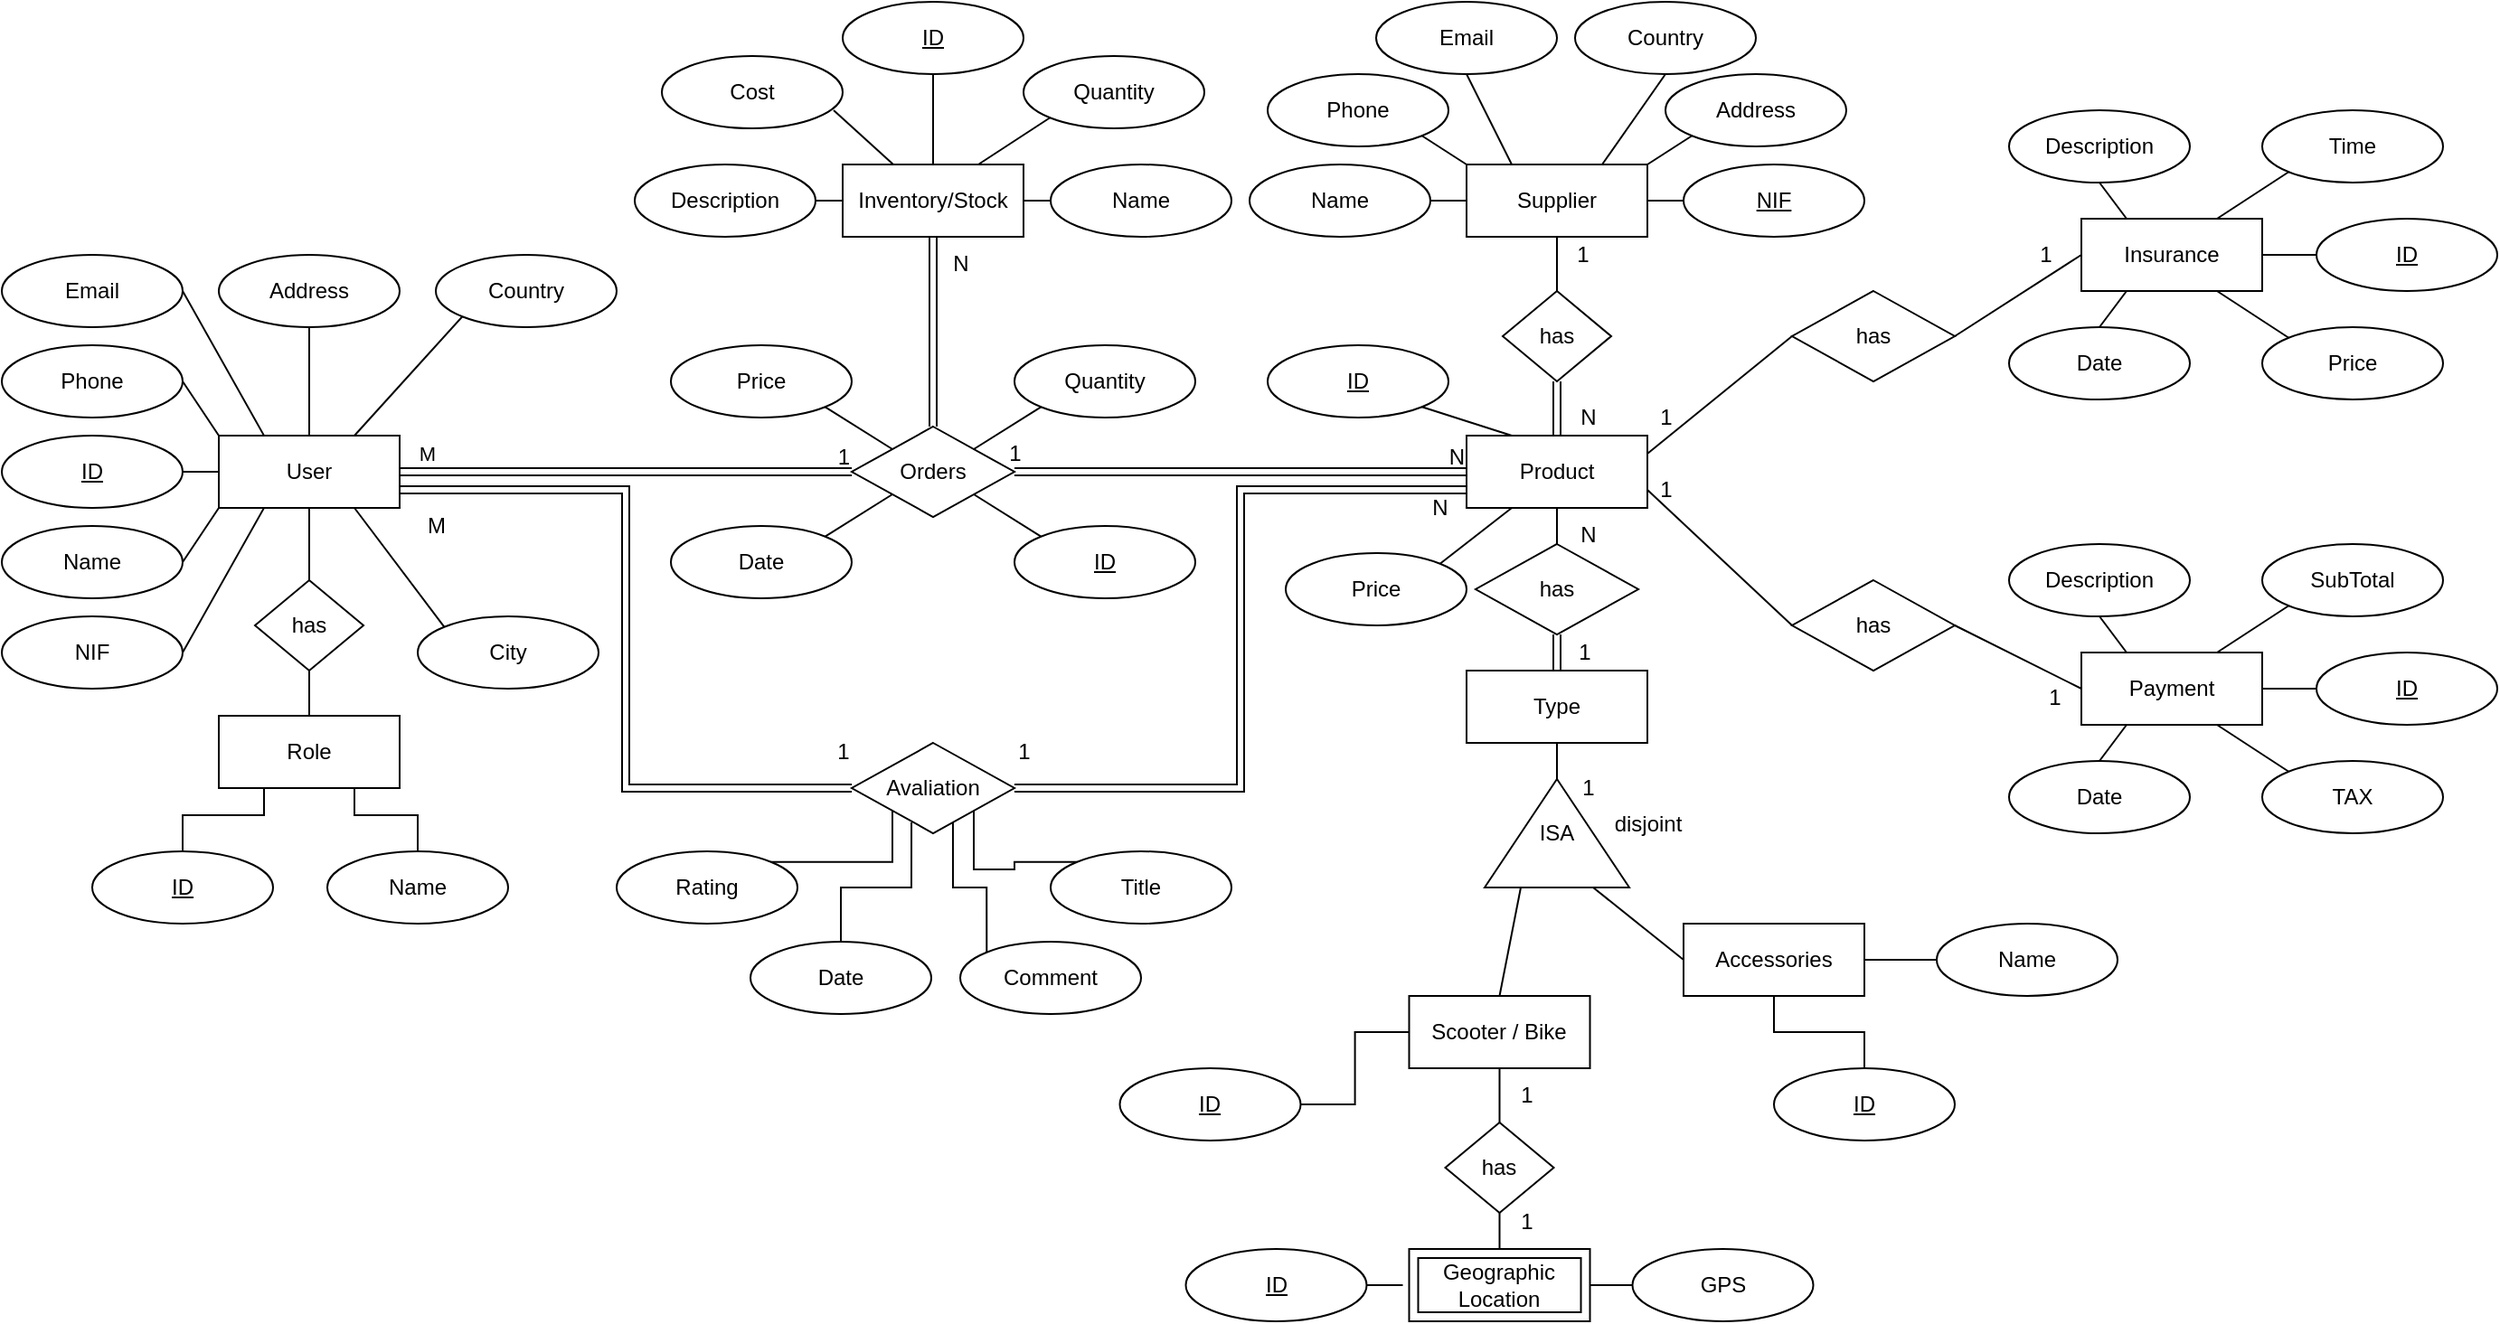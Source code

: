 <mxfile version="21.1.5" type="github">
  <diagram name="Page-1" id="WYTNOoOYvNMYCakxZosF">
    <mxGraphModel dx="1658" dy="2078" grid="1" gridSize="10" guides="1" tooltips="1" connect="1" arrows="1" fold="1" page="1" pageScale="1" pageWidth="827" pageHeight="1169" math="0" shadow="0">
      <root>
        <mxCell id="0" />
        <mxCell id="1" parent="0" />
        <mxCell id="CP0y0dlOUkFMPLZaLSoO-42" style="edgeStyle=orthogonalEdgeStyle;rounded=0;orthogonalLoop=1;jettySize=auto;html=1;exitX=0.5;exitY=1;exitDx=0;exitDy=0;entryX=0.5;entryY=0;entryDx=0;entryDy=0;endArrow=none;endFill=0;" parent="1" source="9jfMbnJ6UVAm21j0P12a-1" target="CP0y0dlOUkFMPLZaLSoO-40" edge="1">
          <mxGeometry relative="1" as="geometry" />
        </mxCell>
        <mxCell id="9jfMbnJ6UVAm21j0P12a-1" value="User" style="whiteSpace=wrap;html=1;align=center;" parent="1" vertex="1">
          <mxGeometry x="120" y="120" width="100" height="40" as="geometry" />
        </mxCell>
        <mxCell id="9jfMbnJ6UVAm21j0P12a-5" value="ID" style="ellipse;whiteSpace=wrap;html=1;align=center;fontStyle=4;" parent="1" vertex="1">
          <mxGeometry y="120" width="100" height="40" as="geometry" />
        </mxCell>
        <mxCell id="9jfMbnJ6UVAm21j0P12a-6" value="Name" style="ellipse;whiteSpace=wrap;html=1;align=center;" parent="1" vertex="1">
          <mxGeometry y="170" width="100" height="40" as="geometry" />
        </mxCell>
        <mxCell id="9jfMbnJ6UVAm21j0P12a-7" value="City" style="ellipse;whiteSpace=wrap;html=1;align=center;" parent="1" vertex="1">
          <mxGeometry x="230" y="220" width="100" height="40" as="geometry" />
        </mxCell>
        <mxCell id="9jfMbnJ6UVAm21j0P12a-8" value="Phone" style="ellipse;whiteSpace=wrap;html=1;align=center;" parent="1" vertex="1">
          <mxGeometry y="70" width="100" height="40" as="geometry" />
        </mxCell>
        <mxCell id="9jfMbnJ6UVAm21j0P12a-9" value="Email" style="ellipse;whiteSpace=wrap;html=1;align=center;" parent="1" vertex="1">
          <mxGeometry y="20" width="100" height="40" as="geometry" />
        </mxCell>
        <mxCell id="9jfMbnJ6UVAm21j0P12a-10" value="Address" style="ellipse;whiteSpace=wrap;html=1;align=center;" parent="1" vertex="1">
          <mxGeometry x="120" y="20" width="100" height="40" as="geometry" />
        </mxCell>
        <mxCell id="9jfMbnJ6UVAm21j0P12a-11" value="Country" style="ellipse;whiteSpace=wrap;html=1;align=center;" parent="1" vertex="1">
          <mxGeometry x="240" y="20" width="100" height="40" as="geometry" />
        </mxCell>
        <mxCell id="9jfMbnJ6UVAm21j0P12a-12" value="NIF" style="ellipse;whiteSpace=wrap;html=1;align=center;" parent="1" vertex="1">
          <mxGeometry y="220" width="100" height="40" as="geometry" />
        </mxCell>
        <mxCell id="9jfMbnJ6UVAm21j0P12a-15" value="" style="endArrow=none;html=1;rounded=0;exitX=0.25;exitY=1;exitDx=0;exitDy=0;entryX=1;entryY=0.5;entryDx=0;entryDy=0;" parent="1" source="9jfMbnJ6UVAm21j0P12a-1" target="9jfMbnJ6UVAm21j0P12a-12" edge="1">
          <mxGeometry relative="1" as="geometry">
            <mxPoint x="260" y="350" as="sourcePoint" />
            <mxPoint x="420" y="350" as="targetPoint" />
          </mxGeometry>
        </mxCell>
        <mxCell id="9jfMbnJ6UVAm21j0P12a-16" value="" style="endArrow=none;html=1;rounded=0;exitX=0.75;exitY=1;exitDx=0;exitDy=0;entryX=0;entryY=0;entryDx=0;entryDy=0;" parent="1" source="9jfMbnJ6UVAm21j0P12a-1" target="9jfMbnJ6UVAm21j0P12a-7" edge="1">
          <mxGeometry relative="1" as="geometry">
            <mxPoint x="155" y="170" as="sourcePoint" />
            <mxPoint x="110" y="260" as="targetPoint" />
          </mxGeometry>
        </mxCell>
        <mxCell id="9jfMbnJ6UVAm21j0P12a-17" value="" style="endArrow=none;html=1;rounded=0;exitX=0;exitY=1;exitDx=0;exitDy=0;entryX=1;entryY=0.5;entryDx=0;entryDy=0;" parent="1" source="9jfMbnJ6UVAm21j0P12a-1" target="9jfMbnJ6UVAm21j0P12a-6" edge="1">
          <mxGeometry relative="1" as="geometry">
            <mxPoint x="165" y="180" as="sourcePoint" />
            <mxPoint x="120" y="270" as="targetPoint" />
          </mxGeometry>
        </mxCell>
        <mxCell id="9jfMbnJ6UVAm21j0P12a-18" value="" style="endArrow=none;html=1;rounded=0;entryX=1;entryY=0.5;entryDx=0;entryDy=0;" parent="1" target="9jfMbnJ6UVAm21j0P12a-8" edge="1">
          <mxGeometry relative="1" as="geometry">
            <mxPoint x="120" y="120" as="sourcePoint" />
            <mxPoint x="130" y="280" as="targetPoint" />
          </mxGeometry>
        </mxCell>
        <mxCell id="9jfMbnJ6UVAm21j0P12a-19" value="" style="endArrow=none;html=1;rounded=0;exitX=0;exitY=0.5;exitDx=0;exitDy=0;entryX=1;entryY=0.5;entryDx=0;entryDy=0;" parent="1" source="9jfMbnJ6UVAm21j0P12a-1" target="9jfMbnJ6UVAm21j0P12a-5" edge="1">
          <mxGeometry relative="1" as="geometry">
            <mxPoint x="185" y="200" as="sourcePoint" />
            <mxPoint x="140" y="290" as="targetPoint" />
          </mxGeometry>
        </mxCell>
        <mxCell id="9jfMbnJ6UVAm21j0P12a-20" value="" style="endArrow=none;html=1;rounded=0;exitX=1;exitY=0.5;exitDx=0;exitDy=0;entryX=0.25;entryY=0;entryDx=0;entryDy=0;" parent="1" source="9jfMbnJ6UVAm21j0P12a-9" target="9jfMbnJ6UVAm21j0P12a-1" edge="1">
          <mxGeometry relative="1" as="geometry">
            <mxPoint x="195" y="210" as="sourcePoint" />
            <mxPoint x="150" y="300" as="targetPoint" />
          </mxGeometry>
        </mxCell>
        <mxCell id="9jfMbnJ6UVAm21j0P12a-21" value="" style="endArrow=none;html=1;rounded=0;exitX=0.5;exitY=1;exitDx=0;exitDy=0;" parent="1" source="9jfMbnJ6UVAm21j0P12a-10" edge="1">
          <mxGeometry relative="1" as="geometry">
            <mxPoint x="205" y="220" as="sourcePoint" />
            <mxPoint x="170" y="120" as="targetPoint" />
          </mxGeometry>
        </mxCell>
        <mxCell id="9jfMbnJ6UVAm21j0P12a-22" value="" style="endArrow=none;html=1;rounded=0;exitX=0;exitY=1;exitDx=0;exitDy=0;entryX=0.75;entryY=0;entryDx=0;entryDy=0;" parent="1" source="9jfMbnJ6UVAm21j0P12a-11" target="9jfMbnJ6UVAm21j0P12a-1" edge="1">
          <mxGeometry relative="1" as="geometry">
            <mxPoint x="215" y="230" as="sourcePoint" />
            <mxPoint x="170" y="320" as="targetPoint" />
          </mxGeometry>
        </mxCell>
        <mxCell id="9jfMbnJ6UVAm21j0P12a-35" value="" style="shape=link;html=1;rounded=0;entryX=0;entryY=0.5;entryDx=0;entryDy=0;" parent="1" target="9jfMbnJ6UVAm21j0P12a-38" edge="1">
          <mxGeometry relative="1" as="geometry">
            <mxPoint x="220" y="140" as="sourcePoint" />
            <mxPoint x="370" y="140" as="targetPoint" />
          </mxGeometry>
        </mxCell>
        <mxCell id="9jfMbnJ6UVAm21j0P12a-36" value="1" style="resizable=0;html=1;whiteSpace=wrap;align=right;verticalAlign=bottom;" parent="9jfMbnJ6UVAm21j0P12a-35" connectable="0" vertex="1">
          <mxGeometry x="1" relative="1" as="geometry" />
        </mxCell>
        <mxCell id="9jfMbnJ6UVAm21j0P12a-37" value="M" style="edgeLabel;html=1;align=center;verticalAlign=middle;resizable=0;points=[];" parent="9jfMbnJ6UVAm21j0P12a-35" vertex="1" connectable="0">
          <mxGeometry x="-0.884" y="6" relative="1" as="geometry">
            <mxPoint y="-4" as="offset" />
          </mxGeometry>
        </mxCell>
        <mxCell id="CP0y0dlOUkFMPLZaLSoO-14" style="edgeStyle=orthogonalEdgeStyle;rounded=0;orthogonalLoop=1;jettySize=auto;html=1;exitX=0.5;exitY=0;exitDx=0;exitDy=0;entryX=0.5;entryY=1;entryDx=0;entryDy=0;endArrow=none;endFill=0;shape=link;" parent="1" source="9jfMbnJ6UVAm21j0P12a-38" target="9jfMbnJ6UVAm21j0P12a-53" edge="1">
          <mxGeometry relative="1" as="geometry" />
        </mxCell>
        <mxCell id="9jfMbnJ6UVAm21j0P12a-38" value="Orders" style="shape=rhombus;perimeter=rhombusPerimeter;whiteSpace=wrap;html=1;align=center;" parent="1" vertex="1">
          <mxGeometry x="470" y="115" width="90" height="50" as="geometry" />
        </mxCell>
        <mxCell id="9jfMbnJ6UVAm21j0P12a-39" value="Price" style="ellipse;whiteSpace=wrap;html=1;align=center;" parent="1" vertex="1">
          <mxGeometry x="370" y="70" width="100" height="40" as="geometry" />
        </mxCell>
        <mxCell id="9jfMbnJ6UVAm21j0P12a-40" value="Quantity" style="ellipse;whiteSpace=wrap;html=1;align=center;" parent="1" vertex="1">
          <mxGeometry x="560" y="70" width="100" height="40" as="geometry" />
        </mxCell>
        <mxCell id="9jfMbnJ6UVAm21j0P12a-42" value="&lt;u&gt;ID&lt;/u&gt;" style="ellipse;whiteSpace=wrap;html=1;align=center;" parent="1" vertex="1">
          <mxGeometry x="560" y="170" width="100" height="40" as="geometry" />
        </mxCell>
        <mxCell id="9jfMbnJ6UVAm21j0P12a-43" value="Date" style="ellipse;whiteSpace=wrap;html=1;align=center;" parent="1" vertex="1">
          <mxGeometry x="370" y="170" width="100" height="40" as="geometry" />
        </mxCell>
        <mxCell id="9jfMbnJ6UVAm21j0P12a-44" value="" style="html=1;rounded=0;exitX=1;exitY=0.5;exitDx=0;exitDy=0;endArrow=none;endFill=0;entryX=0;entryY=0.5;entryDx=0;entryDy=0;shape=link;" parent="1" source="9jfMbnJ6UVAm21j0P12a-38" target="9jfMbnJ6UVAm21j0P12a-65" edge="1">
          <mxGeometry relative="1" as="geometry">
            <mxPoint x="610" y="140" as="sourcePoint" />
            <mxPoint x="780" y="140" as="targetPoint" />
          </mxGeometry>
        </mxCell>
        <mxCell id="9jfMbnJ6UVAm21j0P12a-45" value="N" style="resizable=0;html=1;whiteSpace=wrap;align=right;verticalAlign=bottom;" parent="9jfMbnJ6UVAm21j0P12a-44" connectable="0" vertex="1">
          <mxGeometry x="1" relative="1" as="geometry" />
        </mxCell>
        <mxCell id="9jfMbnJ6UVAm21j0P12a-47" value="" style="endArrow=none;html=1;rounded=0;exitX=1;exitY=1;exitDx=0;exitDy=0;entryX=0;entryY=0;entryDx=0;entryDy=0;" parent="1" source="9jfMbnJ6UVAm21j0P12a-38" target="9jfMbnJ6UVAm21j0P12a-42" edge="1">
          <mxGeometry relative="1" as="geometry">
            <mxPoint x="500" y="250" as="sourcePoint" />
            <mxPoint x="660" y="250" as="targetPoint" />
          </mxGeometry>
        </mxCell>
        <mxCell id="9jfMbnJ6UVAm21j0P12a-49" value="" style="endArrow=none;html=1;rounded=0;exitX=0;exitY=1;exitDx=0;exitDy=0;entryX=1;entryY=0;entryDx=0;entryDy=0;" parent="1" source="9jfMbnJ6UVAm21j0P12a-38" target="9jfMbnJ6UVAm21j0P12a-43" edge="1">
          <mxGeometry relative="1" as="geometry">
            <mxPoint x="535" y="185" as="sourcePoint" />
            <mxPoint x="535" y="260" as="targetPoint" />
          </mxGeometry>
        </mxCell>
        <mxCell id="9jfMbnJ6UVAm21j0P12a-50" value="" style="endArrow=none;html=1;rounded=0;exitX=0;exitY=0;exitDx=0;exitDy=0;entryX=1;entryY=1;entryDx=0;entryDy=0;" parent="1" source="9jfMbnJ6UVAm21j0P12a-38" target="9jfMbnJ6UVAm21j0P12a-39" edge="1">
          <mxGeometry relative="1" as="geometry">
            <mxPoint x="545" y="195" as="sourcePoint" />
            <mxPoint x="545" y="270" as="targetPoint" />
          </mxGeometry>
        </mxCell>
        <mxCell id="9jfMbnJ6UVAm21j0P12a-51" value="" style="endArrow=none;html=1;rounded=0;exitX=1;exitY=0;exitDx=0;exitDy=0;entryX=0;entryY=1;entryDx=0;entryDy=0;" parent="1" source="9jfMbnJ6UVAm21j0P12a-38" target="9jfMbnJ6UVAm21j0P12a-40" edge="1">
          <mxGeometry relative="1" as="geometry">
            <mxPoint x="555" y="205" as="sourcePoint" />
            <mxPoint x="555" y="280" as="targetPoint" />
          </mxGeometry>
        </mxCell>
        <mxCell id="9jfMbnJ6UVAm21j0P12a-53" value="Inventory/Stock" style="whiteSpace=wrap;html=1;align=center;" parent="1" vertex="1">
          <mxGeometry x="465" y="-30" width="100" height="40" as="geometry" />
        </mxCell>
        <mxCell id="9jfMbnJ6UVAm21j0P12a-55" value="Description" style="ellipse;whiteSpace=wrap;html=1;align=center;" parent="1" vertex="1">
          <mxGeometry x="350" y="-30" width="100" height="40" as="geometry" />
        </mxCell>
        <mxCell id="9jfMbnJ6UVAm21j0P12a-56" value="Cost" style="ellipse;whiteSpace=wrap;html=1;align=center;" parent="1" vertex="1">
          <mxGeometry x="365" y="-90" width="100" height="40" as="geometry" />
        </mxCell>
        <mxCell id="9jfMbnJ6UVAm21j0P12a-57" value="&lt;u&gt;ID&lt;/u&gt;" style="ellipse;whiteSpace=wrap;html=1;align=center;" parent="1" vertex="1">
          <mxGeometry x="465" y="-120" width="100" height="40" as="geometry" />
        </mxCell>
        <mxCell id="9jfMbnJ6UVAm21j0P12a-58" value="Quantity" style="ellipse;whiteSpace=wrap;html=1;align=center;" parent="1" vertex="1">
          <mxGeometry x="565" y="-90" width="100" height="40" as="geometry" />
        </mxCell>
        <mxCell id="9jfMbnJ6UVAm21j0P12a-59" value="Name" style="ellipse;whiteSpace=wrap;html=1;align=center;" parent="1" vertex="1">
          <mxGeometry x="580" y="-30" width="100" height="40" as="geometry" />
        </mxCell>
        <mxCell id="9jfMbnJ6UVAm21j0P12a-60" value="" style="endArrow=none;html=1;rounded=0;exitX=1;exitY=0.5;exitDx=0;exitDy=0;entryX=0;entryY=0.5;entryDx=0;entryDy=0;" parent="1" source="9jfMbnJ6UVAm21j0P12a-55" target="9jfMbnJ6UVAm21j0P12a-53" edge="1">
          <mxGeometry relative="1" as="geometry">
            <mxPoint x="480" y="-50" as="sourcePoint" />
            <mxPoint x="640" y="-50" as="targetPoint" />
          </mxGeometry>
        </mxCell>
        <mxCell id="9jfMbnJ6UVAm21j0P12a-61" value="" style="endArrow=none;html=1;rounded=0;exitX=0;exitY=0.5;exitDx=0;exitDy=0;entryX=1;entryY=0.5;entryDx=0;entryDy=0;" parent="1" source="9jfMbnJ6UVAm21j0P12a-59" target="9jfMbnJ6UVAm21j0P12a-53" edge="1">
          <mxGeometry relative="1" as="geometry">
            <mxPoint x="460" as="sourcePoint" />
            <mxPoint x="475" as="targetPoint" />
          </mxGeometry>
        </mxCell>
        <mxCell id="9jfMbnJ6UVAm21j0P12a-62" value="" style="endArrow=none;html=1;rounded=0;" parent="1" target="9jfMbnJ6UVAm21j0P12a-53" edge="1">
          <mxGeometry relative="1" as="geometry">
            <mxPoint x="460" y="-60" as="sourcePoint" />
            <mxPoint x="485" y="10" as="targetPoint" />
          </mxGeometry>
        </mxCell>
        <mxCell id="9jfMbnJ6UVAm21j0P12a-63" value="" style="endArrow=none;html=1;rounded=0;exitX=0;exitY=1;exitDx=0;exitDy=0;entryX=0.75;entryY=0;entryDx=0;entryDy=0;" parent="1" source="9jfMbnJ6UVAm21j0P12a-58" target="9jfMbnJ6UVAm21j0P12a-53" edge="1">
          <mxGeometry relative="1" as="geometry">
            <mxPoint x="471" y="-48" as="sourcePoint" />
            <mxPoint x="503" y="-20" as="targetPoint" />
          </mxGeometry>
        </mxCell>
        <mxCell id="9jfMbnJ6UVAm21j0P12a-64" value="" style="endArrow=none;html=1;rounded=0;exitX=0.5;exitY=1;exitDx=0;exitDy=0;entryX=0.5;entryY=0;entryDx=0;entryDy=0;" parent="1" source="9jfMbnJ6UVAm21j0P12a-57" target="9jfMbnJ6UVAm21j0P12a-53" edge="1">
          <mxGeometry relative="1" as="geometry">
            <mxPoint x="481" y="-38" as="sourcePoint" />
            <mxPoint x="520" y="-50" as="targetPoint" />
          </mxGeometry>
        </mxCell>
        <mxCell id="9jfMbnJ6UVAm21j0P12a-65" value="Product" style="whiteSpace=wrap;html=1;align=center;" parent="1" vertex="1">
          <mxGeometry x="810" y="120" width="100" height="40" as="geometry" />
        </mxCell>
        <mxCell id="9jfMbnJ6UVAm21j0P12a-66" value="Supplier" style="whiteSpace=wrap;html=1;align=center;" parent="1" vertex="1">
          <mxGeometry x="810" y="-30" width="100" height="40" as="geometry" />
        </mxCell>
        <mxCell id="9jfMbnJ6UVAm21j0P12a-70" value="&lt;u&gt;ID&lt;/u&gt;" style="ellipse;whiteSpace=wrap;html=1;align=center;" parent="1" vertex="1">
          <mxGeometry x="700" y="70" width="100" height="40" as="geometry" />
        </mxCell>
        <mxCell id="9jfMbnJ6UVAm21j0P12a-71" value="Price" style="ellipse;whiteSpace=wrap;html=1;align=center;" parent="1" vertex="1">
          <mxGeometry x="710" y="185" width="100" height="40" as="geometry" />
        </mxCell>
        <mxCell id="9jfMbnJ6UVAm21j0P12a-72" value="" style="endArrow=none;html=1;rounded=0;exitX=0.25;exitY=0;exitDx=0;exitDy=0;entryX=1;entryY=1;entryDx=0;entryDy=0;" parent="1" source="9jfMbnJ6UVAm21j0P12a-65" target="9jfMbnJ6UVAm21j0P12a-70" edge="1">
          <mxGeometry relative="1" as="geometry">
            <mxPoint x="750" y="110" as="sourcePoint" />
            <mxPoint x="950" y="100" as="targetPoint" />
          </mxGeometry>
        </mxCell>
        <mxCell id="9jfMbnJ6UVAm21j0P12a-73" value="" style="endArrow=none;html=1;rounded=0;exitX=0.25;exitY=1;exitDx=0;exitDy=0;entryX=1;entryY=0;entryDx=0;entryDy=0;" parent="1" source="9jfMbnJ6UVAm21j0P12a-65" target="9jfMbnJ6UVAm21j0P12a-71" edge="1">
          <mxGeometry relative="1" as="geometry">
            <mxPoint x="920" y="130" as="sourcePoint" />
            <mxPoint x="955" y="114" as="targetPoint" />
          </mxGeometry>
        </mxCell>
        <mxCell id="9jfMbnJ6UVAm21j0P12a-74" value="ISA" style="triangle;whiteSpace=wrap;html=1;direction=north;" parent="1" vertex="1">
          <mxGeometry x="820" y="310" width="80" height="60" as="geometry" />
        </mxCell>
        <mxCell id="9jfMbnJ6UVAm21j0P12a-75" value="Scooter / Bike" style="whiteSpace=wrap;html=1;align=center;" parent="1" vertex="1">
          <mxGeometry x="778.25" y="430" width="100" height="40" as="geometry" />
        </mxCell>
        <mxCell id="CP0y0dlOUkFMPLZaLSoO-31" style="edgeStyle=orthogonalEdgeStyle;rounded=0;orthogonalLoop=1;jettySize=auto;html=1;exitX=0.5;exitY=1;exitDx=0;exitDy=0;entryX=0.5;entryY=0;entryDx=0;entryDy=0;endArrow=none;endFill=0;" parent="1" source="9jfMbnJ6UVAm21j0P12a-76" target="CP0y0dlOUkFMPLZaLSoO-30" edge="1">
          <mxGeometry relative="1" as="geometry" />
        </mxCell>
        <mxCell id="CP0y0dlOUkFMPLZaLSoO-34" style="edgeStyle=orthogonalEdgeStyle;rounded=0;orthogonalLoop=1;jettySize=auto;html=1;exitX=1;exitY=0.5;exitDx=0;exitDy=0;entryX=0;entryY=0.5;entryDx=0;entryDy=0;endArrow=none;endFill=0;" parent="1" source="9jfMbnJ6UVAm21j0P12a-76" target="CP0y0dlOUkFMPLZaLSoO-33" edge="1">
          <mxGeometry relative="1" as="geometry" />
        </mxCell>
        <mxCell id="9jfMbnJ6UVAm21j0P12a-76" value="Accessories" style="whiteSpace=wrap;html=1;align=center;" parent="1" vertex="1">
          <mxGeometry x="930" y="390" width="100" height="40" as="geometry" />
        </mxCell>
        <mxCell id="9jfMbnJ6UVAm21j0P12a-77" value="" style="endArrow=none;html=1;rounded=0;entryX=0;entryY=0.25;entryDx=0;entryDy=0;exitX=0.5;exitY=0;exitDx=0;exitDy=0;" parent="1" source="9jfMbnJ6UVAm21j0P12a-75" target="9jfMbnJ6UVAm21j0P12a-74" edge="1">
          <mxGeometry width="50" height="50" relative="1" as="geometry">
            <mxPoint x="870" y="460" as="sourcePoint" />
            <mxPoint x="870" y="380" as="targetPoint" />
          </mxGeometry>
        </mxCell>
        <mxCell id="9jfMbnJ6UVAm21j0P12a-78" value="" style="endArrow=none;html=1;rounded=0;entryX=0;entryY=0.75;entryDx=0;entryDy=0;exitX=0;exitY=0.5;exitDx=0;exitDy=0;" parent="1" source="9jfMbnJ6UVAm21j0P12a-76" target="9jfMbnJ6UVAm21j0P12a-74" edge="1">
          <mxGeometry width="50" height="50" relative="1" as="geometry">
            <mxPoint x="880" y="470" as="sourcePoint" />
            <mxPoint x="880" y="390" as="targetPoint" />
            <Array as="points">
              <mxPoint x="930" y="410" />
            </Array>
          </mxGeometry>
        </mxCell>
        <mxCell id="9jfMbnJ6UVAm21j0P12a-83" value="disjoint" style="text;html=1;align=center;verticalAlign=middle;resizable=0;points=[];autosize=1;strokeColor=none;fillColor=none;" parent="1" vertex="1">
          <mxGeometry x="880" y="320" width="60" height="30" as="geometry" />
        </mxCell>
        <mxCell id="9jfMbnJ6UVAm21j0P12a-84" value="Geographic Location" style="shape=ext;margin=3;double=1;whiteSpace=wrap;html=1;align=center;" parent="1" vertex="1">
          <mxGeometry x="778.25" y="570" width="100" height="40" as="geometry" />
        </mxCell>
        <mxCell id="9jfMbnJ6UVAm21j0P12a-86" value="&lt;u&gt;ID&lt;/u&gt;" style="ellipse;whiteSpace=wrap;html=1;align=center;" parent="1" vertex="1">
          <mxGeometry x="654.75" y="570" width="100" height="40" as="geometry" />
        </mxCell>
        <mxCell id="9jfMbnJ6UVAm21j0P12a-87" value="GPS" style="ellipse;whiteSpace=wrap;html=1;align=center;" parent="1" vertex="1">
          <mxGeometry x="901.75" y="570" width="100" height="40" as="geometry" />
        </mxCell>
        <mxCell id="9jfMbnJ6UVAm21j0P12a-89" value="" style="endArrow=none;html=1;rounded=0;exitX=1;exitY=0.5;exitDx=0;exitDy=0;" parent="1" source="9jfMbnJ6UVAm21j0P12a-86" edge="1">
          <mxGeometry relative="1" as="geometry">
            <mxPoint x="794.75" y="600" as="sourcePoint" />
            <mxPoint x="774.75" y="590" as="targetPoint" />
          </mxGeometry>
        </mxCell>
        <mxCell id="9jfMbnJ6UVAm21j0P12a-91" value="" style="endArrow=none;html=1;rounded=0;exitX=0;exitY=0.5;exitDx=0;exitDy=0;entryX=1;entryY=0.5;entryDx=0;entryDy=0;" parent="1" source="9jfMbnJ6UVAm21j0P12a-87" target="9jfMbnJ6UVAm21j0P12a-84" edge="1">
          <mxGeometry relative="1" as="geometry">
            <mxPoint x="764.75" y="600" as="sourcePoint" />
            <mxPoint x="784.75" y="600" as="targetPoint" />
          </mxGeometry>
        </mxCell>
        <mxCell id="9jfMbnJ6UVAm21j0P12a-93" value="" style="endArrow=none;html=1;rounded=0;exitX=1;exitY=0.75;exitDx=0;exitDy=0;entryX=0;entryY=0.5;entryDx=0;entryDy=0;" parent="1" source="9jfMbnJ6UVAm21j0P12a-65" target="9jfMbnJ6UVAm21j0P12a-96" edge="1">
          <mxGeometry relative="1" as="geometry">
            <mxPoint x="970" y="140" as="sourcePoint" />
            <mxPoint x="1130" y="140" as="targetPoint" />
          </mxGeometry>
        </mxCell>
        <mxCell id="9jfMbnJ6UVAm21j0P12a-95" value="has" style="shape=rhombus;perimeter=rhombusPerimeter;whiteSpace=wrap;html=1;align=center;" parent="1" vertex="1">
          <mxGeometry x="990" y="40" width="90" height="50" as="geometry" />
        </mxCell>
        <mxCell id="9jfMbnJ6UVAm21j0P12a-96" value="has" style="shape=rhombus;perimeter=rhombusPerimeter;whiteSpace=wrap;html=1;align=center;" parent="1" vertex="1">
          <mxGeometry x="990" y="200" width="90" height="50" as="geometry" />
        </mxCell>
        <mxCell id="9jfMbnJ6UVAm21j0P12a-97" value="" style="endArrow=none;html=1;rounded=0;exitX=1;exitY=0.25;exitDx=0;exitDy=0;entryX=0;entryY=0.5;entryDx=0;entryDy=0;" parent="1" source="9jfMbnJ6UVAm21j0P12a-65" target="9jfMbnJ6UVAm21j0P12a-95" edge="1">
          <mxGeometry relative="1" as="geometry">
            <mxPoint x="920" y="160" as="sourcePoint" />
            <mxPoint x="1093" y="212" as="targetPoint" />
          </mxGeometry>
        </mxCell>
        <mxCell id="9jfMbnJ6UVAm21j0P12a-98" value="Insurance" style="whiteSpace=wrap;html=1;align=center;" parent="1" vertex="1">
          <mxGeometry x="1150" width="100" height="40" as="geometry" />
        </mxCell>
        <mxCell id="9jfMbnJ6UVAm21j0P12a-99" value="Payment" style="whiteSpace=wrap;html=1;align=center;" parent="1" vertex="1">
          <mxGeometry x="1150" y="240" width="100" height="40" as="geometry" />
        </mxCell>
        <mxCell id="9jfMbnJ6UVAm21j0P12a-100" value="" style="endArrow=none;html=1;rounded=0;exitX=1;exitY=0.5;exitDx=0;exitDy=0;entryX=0;entryY=0.5;entryDx=0;entryDy=0;" parent="1" source="9jfMbnJ6UVAm21j0P12a-95" target="9jfMbnJ6UVAm21j0P12a-98" edge="1">
          <mxGeometry relative="1" as="geometry">
            <mxPoint x="920" y="140" as="sourcePoint" />
            <mxPoint x="1043" y="97" as="targetPoint" />
          </mxGeometry>
        </mxCell>
        <mxCell id="9jfMbnJ6UVAm21j0P12a-102" value="" style="endArrow=none;html=1;rounded=0;exitX=1;exitY=0.5;exitDx=0;exitDy=0;entryX=0;entryY=0.5;entryDx=0;entryDy=0;" parent="1" source="9jfMbnJ6UVAm21j0P12a-96" target="9jfMbnJ6UVAm21j0P12a-99" edge="1">
          <mxGeometry relative="1" as="geometry">
            <mxPoint x="1088" y="72" as="sourcePoint" />
            <mxPoint x="1160" y="50" as="targetPoint" />
          </mxGeometry>
        </mxCell>
        <mxCell id="9jfMbnJ6UVAm21j0P12a-103" value="&lt;u&gt;ID&lt;/u&gt;" style="ellipse;whiteSpace=wrap;html=1;align=center;" parent="1" vertex="1">
          <mxGeometry x="1280" y="240" width="100" height="40" as="geometry" />
        </mxCell>
        <mxCell id="9jfMbnJ6UVAm21j0P12a-104" value="TAX" style="ellipse;whiteSpace=wrap;html=1;align=center;" parent="1" vertex="1">
          <mxGeometry x="1250" y="300" width="100" height="40" as="geometry" />
        </mxCell>
        <mxCell id="9jfMbnJ6UVAm21j0P12a-105" value="Date" style="ellipse;whiteSpace=wrap;html=1;align=center;" parent="1" vertex="1">
          <mxGeometry x="1110" y="300" width="100" height="40" as="geometry" />
        </mxCell>
        <mxCell id="9jfMbnJ6UVAm21j0P12a-106" value="SubTotal" style="ellipse;whiteSpace=wrap;html=1;align=center;" parent="1" vertex="1">
          <mxGeometry x="1250" y="180" width="100" height="40" as="geometry" />
        </mxCell>
        <mxCell id="9jfMbnJ6UVAm21j0P12a-107" value="Description" style="ellipse;whiteSpace=wrap;html=1;align=center;" parent="1" vertex="1">
          <mxGeometry x="1110" y="180" width="100" height="40" as="geometry" />
        </mxCell>
        <mxCell id="9jfMbnJ6UVAm21j0P12a-108" value="&lt;u&gt;ID&lt;/u&gt;" style="ellipse;whiteSpace=wrap;html=1;align=center;" parent="1" vertex="1">
          <mxGeometry x="1280" width="100" height="40" as="geometry" />
        </mxCell>
        <mxCell id="9jfMbnJ6UVAm21j0P12a-109" value="Date" style="ellipse;whiteSpace=wrap;html=1;align=center;" parent="1" vertex="1">
          <mxGeometry x="1110" y="60" width="100" height="40" as="geometry" />
        </mxCell>
        <mxCell id="9jfMbnJ6UVAm21j0P12a-110" value="Price" style="ellipse;whiteSpace=wrap;html=1;align=center;" parent="1" vertex="1">
          <mxGeometry x="1250" y="60" width="100" height="40" as="geometry" />
        </mxCell>
        <mxCell id="9jfMbnJ6UVAm21j0P12a-111" value="Time" style="ellipse;whiteSpace=wrap;html=1;align=center;" parent="1" vertex="1">
          <mxGeometry x="1250" y="-60" width="100" height="40" as="geometry" />
        </mxCell>
        <mxCell id="9jfMbnJ6UVAm21j0P12a-112" value="Description" style="ellipse;whiteSpace=wrap;html=1;align=center;" parent="1" vertex="1">
          <mxGeometry x="1110" y="-60" width="100" height="40" as="geometry" />
        </mxCell>
        <mxCell id="9jfMbnJ6UVAm21j0P12a-113" value="" style="endArrow=none;html=1;rounded=0;exitX=0.5;exitY=1;exitDx=0;exitDy=0;entryX=0.25;entryY=0;entryDx=0;entryDy=0;" parent="1" source="9jfMbnJ6UVAm21j0P12a-107" target="9jfMbnJ6UVAm21j0P12a-99" edge="1">
          <mxGeometry relative="1" as="geometry">
            <mxPoint x="1088" y="237" as="sourcePoint" />
            <mxPoint x="1160" y="270" as="targetPoint" />
          </mxGeometry>
        </mxCell>
        <mxCell id="9jfMbnJ6UVAm21j0P12a-114" value="" style="endArrow=none;html=1;rounded=0;exitX=0;exitY=1;exitDx=0;exitDy=0;entryX=0.75;entryY=0;entryDx=0;entryDy=0;" parent="1" source="9jfMbnJ6UVAm21j0P12a-106" target="9jfMbnJ6UVAm21j0P12a-99" edge="1">
          <mxGeometry relative="1" as="geometry">
            <mxPoint x="1170" y="230" as="sourcePoint" />
            <mxPoint x="1185" y="250" as="targetPoint" />
          </mxGeometry>
        </mxCell>
        <mxCell id="9jfMbnJ6UVAm21j0P12a-115" value="" style="endArrow=none;html=1;rounded=0;exitX=0;exitY=0;exitDx=0;exitDy=0;entryX=0.75;entryY=1;entryDx=0;entryDy=0;" parent="1" source="9jfMbnJ6UVAm21j0P12a-104" target="9jfMbnJ6UVAm21j0P12a-99" edge="1">
          <mxGeometry relative="1" as="geometry">
            <mxPoint x="1275" y="224" as="sourcePoint" />
            <mxPoint x="1235" y="250" as="targetPoint" />
          </mxGeometry>
        </mxCell>
        <mxCell id="9jfMbnJ6UVAm21j0P12a-116" value="" style="endArrow=none;html=1;rounded=0;entryX=0;entryY=0.5;entryDx=0;entryDy=0;" parent="1" source="9jfMbnJ6UVAm21j0P12a-99" target="9jfMbnJ6UVAm21j0P12a-103" edge="1">
          <mxGeometry relative="1" as="geometry">
            <mxPoint x="1285" y="234" as="sourcePoint" />
            <mxPoint x="1245" y="260" as="targetPoint" />
          </mxGeometry>
        </mxCell>
        <mxCell id="9jfMbnJ6UVAm21j0P12a-117" value="" style="endArrow=none;html=1;rounded=0;exitX=0.5;exitY=0;exitDx=0;exitDy=0;entryX=0.25;entryY=1;entryDx=0;entryDy=0;" parent="1" source="9jfMbnJ6UVAm21j0P12a-105" target="9jfMbnJ6UVAm21j0P12a-99" edge="1">
          <mxGeometry relative="1" as="geometry">
            <mxPoint x="1295" y="244" as="sourcePoint" />
            <mxPoint x="1255" y="270" as="targetPoint" />
          </mxGeometry>
        </mxCell>
        <mxCell id="9jfMbnJ6UVAm21j0P12a-118" value="" style="endArrow=none;html=1;rounded=0;exitX=0.5;exitY=0;exitDx=0;exitDy=0;entryX=0.25;entryY=1;entryDx=0;entryDy=0;" parent="1" source="9jfMbnJ6UVAm21j0P12a-109" target="9jfMbnJ6UVAm21j0P12a-98" edge="1">
          <mxGeometry relative="1" as="geometry">
            <mxPoint x="1305" y="254" as="sourcePoint" />
            <mxPoint x="1265" y="280" as="targetPoint" />
          </mxGeometry>
        </mxCell>
        <mxCell id="9jfMbnJ6UVAm21j0P12a-119" value="" style="endArrow=none;html=1;rounded=0;exitX=0.25;exitY=0;exitDx=0;exitDy=0;entryX=0.5;entryY=1;entryDx=0;entryDy=0;" parent="1" source="9jfMbnJ6UVAm21j0P12a-98" target="9jfMbnJ6UVAm21j0P12a-112" edge="1">
          <mxGeometry relative="1" as="geometry">
            <mxPoint x="1170" y="70" as="sourcePoint" />
            <mxPoint x="1185" y="50" as="targetPoint" />
          </mxGeometry>
        </mxCell>
        <mxCell id="9jfMbnJ6UVAm21j0P12a-120" value="" style="endArrow=none;html=1;rounded=0;exitX=0;exitY=0;exitDx=0;exitDy=0;entryX=0.75;entryY=1;entryDx=0;entryDy=0;" parent="1" source="9jfMbnJ6UVAm21j0P12a-110" target="9jfMbnJ6UVAm21j0P12a-98" edge="1">
          <mxGeometry relative="1" as="geometry">
            <mxPoint x="1180" y="80" as="sourcePoint" />
            <mxPoint x="1195" y="60" as="targetPoint" />
          </mxGeometry>
        </mxCell>
        <mxCell id="9jfMbnJ6UVAm21j0P12a-121" value="" style="endArrow=none;html=1;rounded=0;exitX=0.75;exitY=0;exitDx=0;exitDy=0;entryX=0;entryY=1;entryDx=0;entryDy=0;" parent="1" source="9jfMbnJ6UVAm21j0P12a-98" target="9jfMbnJ6UVAm21j0P12a-111" edge="1">
          <mxGeometry relative="1" as="geometry">
            <mxPoint x="1190" y="90" as="sourcePoint" />
            <mxPoint x="1205" y="70" as="targetPoint" />
          </mxGeometry>
        </mxCell>
        <mxCell id="9jfMbnJ6UVAm21j0P12a-122" value="" style="endArrow=none;html=1;rounded=0;exitX=1;exitY=0.5;exitDx=0;exitDy=0;entryX=0;entryY=0.5;entryDx=0;entryDy=0;" parent="1" source="9jfMbnJ6UVAm21j0P12a-98" target="9jfMbnJ6UVAm21j0P12a-108" edge="1">
          <mxGeometry relative="1" as="geometry">
            <mxPoint x="1200" y="100" as="sourcePoint" />
            <mxPoint x="1215" y="80" as="targetPoint" />
          </mxGeometry>
        </mxCell>
        <mxCell id="LeA9c5lIXWHUQjvM3rdj-1" value="&lt;u&gt;NIF&lt;/u&gt;" style="ellipse;whiteSpace=wrap;html=1;align=center;" parent="1" vertex="1">
          <mxGeometry x="930" y="-30" width="100" height="40" as="geometry" />
        </mxCell>
        <mxCell id="LeA9c5lIXWHUQjvM3rdj-2" value="Name" style="ellipse;whiteSpace=wrap;html=1;align=center;" parent="1" vertex="1">
          <mxGeometry x="690" y="-30" width="100" height="40" as="geometry" />
        </mxCell>
        <mxCell id="LeA9c5lIXWHUQjvM3rdj-3" value="Phone" style="ellipse;whiteSpace=wrap;html=1;align=center;" parent="1" vertex="1">
          <mxGeometry x="700" y="-80" width="100" height="40" as="geometry" />
        </mxCell>
        <mxCell id="LeA9c5lIXWHUQjvM3rdj-4" value="Email" style="ellipse;whiteSpace=wrap;html=1;align=center;" parent="1" vertex="1">
          <mxGeometry x="760" y="-120" width="100" height="40" as="geometry" />
        </mxCell>
        <mxCell id="LeA9c5lIXWHUQjvM3rdj-5" value="Address" style="ellipse;whiteSpace=wrap;html=1;align=center;" parent="1" vertex="1">
          <mxGeometry x="920" y="-80" width="100" height="40" as="geometry" />
        </mxCell>
        <mxCell id="LeA9c5lIXWHUQjvM3rdj-6" value="Country" style="ellipse;whiteSpace=wrap;html=1;align=center;" parent="1" vertex="1">
          <mxGeometry x="870" y="-120" width="100" height="40" as="geometry" />
        </mxCell>
        <mxCell id="LeA9c5lIXWHUQjvM3rdj-7" value="" style="endArrow=none;html=1;rounded=0;exitX=0;exitY=0.5;exitDx=0;exitDy=0;entryX=1;entryY=0.5;entryDx=0;entryDy=0;" parent="1" source="9jfMbnJ6UVAm21j0P12a-66" target="LeA9c5lIXWHUQjvM3rdj-2" edge="1">
          <mxGeometry relative="1" as="geometry">
            <mxPoint x="845" y="130" as="sourcePoint" />
            <mxPoint x="795" y="114" as="targetPoint" />
          </mxGeometry>
        </mxCell>
        <mxCell id="LeA9c5lIXWHUQjvM3rdj-8" value="" style="endArrow=none;html=1;rounded=0;entryX=0;entryY=0.5;entryDx=0;entryDy=0;exitX=1;exitY=0.5;exitDx=0;exitDy=0;" parent="1" source="9jfMbnJ6UVAm21j0P12a-66" target="LeA9c5lIXWHUQjvM3rdj-1" edge="1">
          <mxGeometry relative="1" as="geometry">
            <mxPoint x="920" y="20" as="sourcePoint" />
            <mxPoint x="800" as="targetPoint" />
          </mxGeometry>
        </mxCell>
        <mxCell id="LeA9c5lIXWHUQjvM3rdj-9" value="" style="endArrow=none;html=1;rounded=0;exitX=0;exitY=0;exitDx=0;exitDy=0;entryX=1;entryY=1;entryDx=0;entryDy=0;" parent="1" source="9jfMbnJ6UVAm21j0P12a-66" target="LeA9c5lIXWHUQjvM3rdj-3" edge="1">
          <mxGeometry relative="1" as="geometry">
            <mxPoint x="830" y="10" as="sourcePoint" />
            <mxPoint x="810" y="10" as="targetPoint" />
          </mxGeometry>
        </mxCell>
        <mxCell id="LeA9c5lIXWHUQjvM3rdj-10" value="" style="endArrow=none;html=1;rounded=0;entryX=0;entryY=1;entryDx=0;entryDy=0;" parent="1" target="LeA9c5lIXWHUQjvM3rdj-5" edge="1">
          <mxGeometry relative="1" as="geometry">
            <mxPoint x="910" y="-30" as="sourcePoint" />
            <mxPoint x="820" y="20" as="targetPoint" />
          </mxGeometry>
        </mxCell>
        <mxCell id="LeA9c5lIXWHUQjvM3rdj-11" value="" style="endArrow=none;html=1;rounded=0;exitX=0.25;exitY=0;exitDx=0;exitDy=0;entryX=0.5;entryY=1;entryDx=0;entryDy=0;" parent="1" source="9jfMbnJ6UVAm21j0P12a-66" target="LeA9c5lIXWHUQjvM3rdj-4" edge="1">
          <mxGeometry relative="1" as="geometry">
            <mxPoint x="850" y="30" as="sourcePoint" />
            <mxPoint x="830" y="30" as="targetPoint" />
          </mxGeometry>
        </mxCell>
        <mxCell id="LeA9c5lIXWHUQjvM3rdj-12" value="" style="endArrow=none;html=1;rounded=0;exitX=0.75;exitY=0;exitDx=0;exitDy=0;entryX=0.5;entryY=1;entryDx=0;entryDy=0;" parent="1" source="9jfMbnJ6UVAm21j0P12a-66" target="LeA9c5lIXWHUQjvM3rdj-6" edge="1">
          <mxGeometry relative="1" as="geometry">
            <mxPoint x="860" y="40" as="sourcePoint" />
            <mxPoint x="840" y="40" as="targetPoint" />
          </mxGeometry>
        </mxCell>
        <mxCell id="CP0y0dlOUkFMPLZaLSoO-6" style="edgeStyle=orthogonalEdgeStyle;rounded=0;orthogonalLoop=1;jettySize=auto;html=1;exitX=0.5;exitY=0;exitDx=0;exitDy=0;entryX=0.5;entryY=1;entryDx=0;entryDy=0;endArrow=none;endFill=0;" parent="1" source="CP0y0dlOUkFMPLZaLSoO-4" target="9jfMbnJ6UVAm21j0P12a-66" edge="1">
          <mxGeometry relative="1" as="geometry" />
        </mxCell>
        <mxCell id="CP0y0dlOUkFMPLZaLSoO-4" value="&lt;div&gt;has&lt;/div&gt;" style="rhombus;whiteSpace=wrap;html=1;" parent="1" vertex="1">
          <mxGeometry x="830" y="40" width="60" height="50" as="geometry" />
        </mxCell>
        <mxCell id="CP0y0dlOUkFMPLZaLSoO-15" value="&lt;div&gt;N&lt;/div&gt;" style="text;html=1;align=center;verticalAlign=middle;resizable=0;points=[];autosize=1;strokeColor=none;fillColor=none;" parent="1" vertex="1">
          <mxGeometry x="862" y="95" width="30" height="30" as="geometry" />
        </mxCell>
        <mxCell id="CP0y0dlOUkFMPLZaLSoO-16" value="1" style="text;html=1;align=center;verticalAlign=middle;resizable=0;points=[];autosize=1;strokeColor=none;fillColor=none;" parent="1" vertex="1">
          <mxGeometry x="545" y="115" width="30" height="30" as="geometry" />
        </mxCell>
        <mxCell id="CP0y0dlOUkFMPLZaLSoO-17" value="N" style="text;html=1;align=center;verticalAlign=middle;resizable=0;points=[];autosize=1;strokeColor=none;fillColor=none;" parent="1" vertex="1">
          <mxGeometry x="515" y="10" width="30" height="30" as="geometry" />
        </mxCell>
        <mxCell id="CP0y0dlOUkFMPLZaLSoO-18" value="1" style="text;html=1;align=center;verticalAlign=middle;resizable=0;points=[];autosize=1;strokeColor=none;fillColor=none;" parent="1" vertex="1">
          <mxGeometry x="859" y="5" width="30" height="30" as="geometry" />
        </mxCell>
        <mxCell id="CP0y0dlOUkFMPLZaLSoO-24" style="edgeStyle=orthogonalEdgeStyle;rounded=0;orthogonalLoop=1;jettySize=auto;html=1;exitX=0.5;exitY=1;exitDx=0;exitDy=0;entryX=0.5;entryY=0;entryDx=0;entryDy=0;endArrow=none;endFill=0;shape=link;" parent="1" source="CP0y0dlOUkFMPLZaLSoO-19" target="CP0y0dlOUkFMPLZaLSoO-22" edge="1">
          <mxGeometry relative="1" as="geometry" />
        </mxCell>
        <mxCell id="CP0y0dlOUkFMPLZaLSoO-19" value="has" style="shape=rhombus;perimeter=rhombusPerimeter;whiteSpace=wrap;html=1;align=center;" parent="1" vertex="1">
          <mxGeometry x="815" y="180" width="90" height="50" as="geometry" />
        </mxCell>
        <mxCell id="CP0y0dlOUkFMPLZaLSoO-23" style="edgeStyle=orthogonalEdgeStyle;rounded=0;orthogonalLoop=1;jettySize=auto;html=1;exitX=0.5;exitY=1;exitDx=0;exitDy=0;entryX=1;entryY=0.5;entryDx=0;entryDy=0;endArrow=none;endFill=0;" parent="1" source="CP0y0dlOUkFMPLZaLSoO-22" target="9jfMbnJ6UVAm21j0P12a-74" edge="1">
          <mxGeometry relative="1" as="geometry" />
        </mxCell>
        <mxCell id="CP0y0dlOUkFMPLZaLSoO-22" value="Type" style="whiteSpace=wrap;html=1;align=center;" parent="1" vertex="1">
          <mxGeometry x="810" y="250" width="100" height="40" as="geometry" />
        </mxCell>
        <mxCell id="CP0y0dlOUkFMPLZaLSoO-25" value="1" style="text;html=1;align=center;verticalAlign=middle;resizable=0;points=[];autosize=1;strokeColor=none;fillColor=none;" parent="1" vertex="1">
          <mxGeometry x="860" y="225" width="30" height="30" as="geometry" />
        </mxCell>
        <mxCell id="CP0y0dlOUkFMPLZaLSoO-26" value="1" style="text;html=1;align=center;verticalAlign=middle;resizable=0;points=[];autosize=1;strokeColor=none;fillColor=none;" parent="1" vertex="1">
          <mxGeometry x="862" y="300" width="30" height="30" as="geometry" />
        </mxCell>
        <mxCell id="CP0y0dlOUkFMPLZaLSoO-29" style="edgeStyle=orthogonalEdgeStyle;rounded=0;orthogonalLoop=1;jettySize=auto;html=1;exitX=1;exitY=0.5;exitDx=0;exitDy=0;entryX=0;entryY=0.5;entryDx=0;entryDy=0;endArrow=none;endFill=0;" parent="1" source="CP0y0dlOUkFMPLZaLSoO-28" target="9jfMbnJ6UVAm21j0P12a-75" edge="1">
          <mxGeometry relative="1" as="geometry" />
        </mxCell>
        <mxCell id="CP0y0dlOUkFMPLZaLSoO-28" value="&lt;u&gt;ID&lt;/u&gt;" style="ellipse;whiteSpace=wrap;html=1;align=center;" parent="1" vertex="1">
          <mxGeometry x="618.25" y="470" width="100" height="40" as="geometry" />
        </mxCell>
        <mxCell id="CP0y0dlOUkFMPLZaLSoO-30" value="&lt;u&gt;ID&lt;/u&gt;" style="ellipse;whiteSpace=wrap;html=1;align=center;" parent="1" vertex="1">
          <mxGeometry x="980" y="470" width="100" height="40" as="geometry" />
        </mxCell>
        <mxCell id="CP0y0dlOUkFMPLZaLSoO-33" value="Name" style="ellipse;whiteSpace=wrap;html=1;align=center;" parent="1" vertex="1">
          <mxGeometry x="1070" y="390" width="100" height="40" as="geometry" />
        </mxCell>
        <mxCell id="CP0y0dlOUkFMPLZaLSoO-35" value="N" style="text;html=1;align=center;verticalAlign=middle;resizable=0;points=[];autosize=1;strokeColor=none;fillColor=none;" parent="1" vertex="1">
          <mxGeometry x="862" y="160" width="30" height="30" as="geometry" />
        </mxCell>
        <mxCell id="CP0y0dlOUkFMPLZaLSoO-36" value="1" style="text;html=1;align=center;verticalAlign=middle;resizable=0;points=[];autosize=1;strokeColor=none;fillColor=none;" parent="1" vertex="1">
          <mxGeometry x="905" y="135" width="30" height="30" as="geometry" />
        </mxCell>
        <mxCell id="CP0y0dlOUkFMPLZaLSoO-37" value="1" style="text;html=1;align=center;verticalAlign=middle;resizable=0;points=[];autosize=1;strokeColor=none;fillColor=none;" parent="1" vertex="1">
          <mxGeometry x="1120" y="250" width="30" height="30" as="geometry" />
        </mxCell>
        <mxCell id="CP0y0dlOUkFMPLZaLSoO-38" value="1" style="text;html=1;align=center;verticalAlign=middle;resizable=0;points=[];autosize=1;strokeColor=none;fillColor=none;" parent="1" vertex="1">
          <mxGeometry x="905" y="95" width="30" height="30" as="geometry" />
        </mxCell>
        <mxCell id="CP0y0dlOUkFMPLZaLSoO-39" value="1" style="text;html=1;align=center;verticalAlign=middle;resizable=0;points=[];autosize=1;strokeColor=none;fillColor=none;" parent="1" vertex="1">
          <mxGeometry x="1115" y="5" width="30" height="30" as="geometry" />
        </mxCell>
        <mxCell id="CP0y0dlOUkFMPLZaLSoO-43" style="edgeStyle=orthogonalEdgeStyle;rounded=0;orthogonalLoop=1;jettySize=auto;html=1;exitX=0.5;exitY=1;exitDx=0;exitDy=0;entryX=0.5;entryY=0;entryDx=0;entryDy=0;endArrow=none;endFill=0;" parent="1" source="CP0y0dlOUkFMPLZaLSoO-40" target="CP0y0dlOUkFMPLZaLSoO-41" edge="1">
          <mxGeometry relative="1" as="geometry" />
        </mxCell>
        <mxCell id="CP0y0dlOUkFMPLZaLSoO-40" value="&lt;div&gt;has&lt;/div&gt;" style="rhombus;whiteSpace=wrap;html=1;" parent="1" vertex="1">
          <mxGeometry x="140" y="200" width="60" height="50" as="geometry" />
        </mxCell>
        <mxCell id="CP0y0dlOUkFMPLZaLSoO-41" value="Role" style="whiteSpace=wrap;html=1;align=center;" parent="1" vertex="1">
          <mxGeometry x="120" y="275" width="100" height="40" as="geometry" />
        </mxCell>
        <mxCell id="CP0y0dlOUkFMPLZaLSoO-46" style="edgeStyle=orthogonalEdgeStyle;rounded=0;orthogonalLoop=1;jettySize=auto;html=1;exitX=0.5;exitY=0;exitDx=0;exitDy=0;entryX=0.25;entryY=1;entryDx=0;entryDy=0;endArrow=none;endFill=0;" parent="1" source="CP0y0dlOUkFMPLZaLSoO-44" target="CP0y0dlOUkFMPLZaLSoO-41" edge="1">
          <mxGeometry relative="1" as="geometry" />
        </mxCell>
        <mxCell id="CP0y0dlOUkFMPLZaLSoO-44" value="ID" style="ellipse;whiteSpace=wrap;html=1;align=center;fontStyle=4;" parent="1" vertex="1">
          <mxGeometry x="50" y="350" width="100" height="40" as="geometry" />
        </mxCell>
        <mxCell id="CP0y0dlOUkFMPLZaLSoO-47" style="edgeStyle=orthogonalEdgeStyle;rounded=0;orthogonalLoop=1;jettySize=auto;html=1;exitX=0.5;exitY=0;exitDx=0;exitDy=0;entryX=0.75;entryY=1;entryDx=0;entryDy=0;endArrow=none;endFill=0;" parent="1" source="CP0y0dlOUkFMPLZaLSoO-45" target="CP0y0dlOUkFMPLZaLSoO-41" edge="1">
          <mxGeometry relative="1" as="geometry" />
        </mxCell>
        <mxCell id="CP0y0dlOUkFMPLZaLSoO-45" value="Name" style="ellipse;whiteSpace=wrap;html=1;align=center;" parent="1" vertex="1">
          <mxGeometry x="180" y="350" width="100" height="40" as="geometry" />
        </mxCell>
        <mxCell id="gEFf3EXwZh3z41EvLcgK-5" value="&lt;div&gt;has&lt;/div&gt;" style="rhombus;whiteSpace=wrap;html=1;" parent="1" vertex="1">
          <mxGeometry x="798.25" y="500" width="60" height="50" as="geometry" />
        </mxCell>
        <mxCell id="gEFf3EXwZh3z41EvLcgK-7" value="" style="endArrow=none;html=1;rounded=0;exitX=0.5;exitY=1;exitDx=0;exitDy=0;entryX=0.5;entryY=0;entryDx=0;entryDy=0;" parent="1" source="9jfMbnJ6UVAm21j0P12a-75" target="gEFf3EXwZh3z41EvLcgK-5" edge="1">
          <mxGeometry width="50" height="50" relative="1" as="geometry">
            <mxPoint x="798.25" y="410" as="sourcePoint" />
            <mxPoint x="848.25" y="360" as="targetPoint" />
          </mxGeometry>
        </mxCell>
        <mxCell id="gEFf3EXwZh3z41EvLcgK-8" value="" style="endArrow=none;html=1;rounded=0;exitX=0.5;exitY=0;exitDx=0;exitDy=0;entryX=0.5;entryY=1;entryDx=0;entryDy=0;" parent="1" source="9jfMbnJ6UVAm21j0P12a-84" target="gEFf3EXwZh3z41EvLcgK-5" edge="1">
          <mxGeometry width="50" height="50" relative="1" as="geometry">
            <mxPoint x="838.25" y="480" as="sourcePoint" />
            <mxPoint x="838.25" y="510" as="targetPoint" />
          </mxGeometry>
        </mxCell>
        <mxCell id="gEFf3EXwZh3z41EvLcgK-9" value="1" style="text;html=1;align=center;verticalAlign=middle;resizable=0;points=[];autosize=1;strokeColor=none;fillColor=none;" parent="1" vertex="1">
          <mxGeometry x="828.25" y="470" width="30" height="30" as="geometry" />
        </mxCell>
        <mxCell id="gEFf3EXwZh3z41EvLcgK-10" value="1" style="text;html=1;align=center;verticalAlign=middle;resizable=0;points=[];autosize=1;strokeColor=none;fillColor=none;" parent="1" vertex="1">
          <mxGeometry x="828.25" y="540" width="30" height="30" as="geometry" />
        </mxCell>
        <mxCell id="gEFf3EXwZh3z41EvLcgK-12" value="" style="shape=link;html=1;rounded=0;exitX=0.5;exitY=1;exitDx=0;exitDy=0;" parent="1" source="CP0y0dlOUkFMPLZaLSoO-4" target="9jfMbnJ6UVAm21j0P12a-65" edge="1">
          <mxGeometry relative="1" as="geometry">
            <mxPoint x="230" y="150" as="sourcePoint" />
            <mxPoint x="480" y="150" as="targetPoint" />
          </mxGeometry>
        </mxCell>
        <mxCell id="gEFf3EXwZh3z41EvLcgK-15" value="" style="html=1;rounded=0;exitX=0.5;exitY=0;exitDx=0;exitDy=0;endArrow=none;endFill=0;" parent="1" source="CP0y0dlOUkFMPLZaLSoO-19" edge="1">
          <mxGeometry relative="1" as="geometry">
            <mxPoint x="870" y="100" as="sourcePoint" />
            <mxPoint x="860" y="160" as="targetPoint" />
          </mxGeometry>
        </mxCell>
        <mxCell id="2MhiKMk8z-6IUgqP47lf-2" style="edgeStyle=orthogonalEdgeStyle;rounded=0;orthogonalLoop=1;jettySize=auto;html=1;exitX=0;exitY=0.5;exitDx=0;exitDy=0;entryX=1;entryY=0.75;entryDx=0;entryDy=0;endArrow=none;endFill=0;shape=link;" edge="1" parent="1" source="2MhiKMk8z-6IUgqP47lf-1" target="9jfMbnJ6UVAm21j0P12a-1">
          <mxGeometry relative="1" as="geometry" />
        </mxCell>
        <mxCell id="2MhiKMk8z-6IUgqP47lf-5" style="edgeStyle=orthogonalEdgeStyle;rounded=0;orthogonalLoop=1;jettySize=auto;html=1;exitX=1;exitY=0.5;exitDx=0;exitDy=0;entryX=0;entryY=0.75;entryDx=0;entryDy=0;endArrow=none;endFill=0;shape=link;" edge="1" parent="1" source="2MhiKMk8z-6IUgqP47lf-1" target="9jfMbnJ6UVAm21j0P12a-65">
          <mxGeometry relative="1" as="geometry" />
        </mxCell>
        <mxCell id="2MhiKMk8z-6IUgqP47lf-1" value="Avaliation" style="shape=rhombus;perimeter=rhombusPerimeter;whiteSpace=wrap;html=1;align=center;" vertex="1" parent="1">
          <mxGeometry x="470" y="290" width="90" height="50" as="geometry" />
        </mxCell>
        <mxCell id="2MhiKMk8z-6IUgqP47lf-3" value="M" style="text;html=1;align=center;verticalAlign=middle;resizable=0;points=[];autosize=1;strokeColor=none;fillColor=none;" vertex="1" parent="1">
          <mxGeometry x="225" y="155" width="30" height="30" as="geometry" />
        </mxCell>
        <mxCell id="2MhiKMk8z-6IUgqP47lf-4" value="1" style="text;html=1;align=center;verticalAlign=middle;resizable=0;points=[];autosize=1;strokeColor=none;fillColor=none;" vertex="1" parent="1">
          <mxGeometry x="450" y="280" width="30" height="30" as="geometry" />
        </mxCell>
        <mxCell id="2MhiKMk8z-6IUgqP47lf-6" value="&lt;div&gt;N&lt;/div&gt;" style="text;html=1;align=center;verticalAlign=middle;resizable=0;points=[];autosize=1;strokeColor=none;fillColor=none;" vertex="1" parent="1">
          <mxGeometry x="780" y="145" width="30" height="30" as="geometry" />
        </mxCell>
        <mxCell id="2MhiKMk8z-6IUgqP47lf-7" value="1" style="text;html=1;align=center;verticalAlign=middle;resizable=0;points=[];autosize=1;strokeColor=none;fillColor=none;" vertex="1" parent="1">
          <mxGeometry x="550" y="280" width="30" height="30" as="geometry" />
        </mxCell>
        <mxCell id="2MhiKMk8z-6IUgqP47lf-13" style="edgeStyle=orthogonalEdgeStyle;rounded=0;orthogonalLoop=1;jettySize=auto;html=1;exitX=1;exitY=0;exitDx=0;exitDy=0;entryX=0;entryY=1;entryDx=0;entryDy=0;endArrow=none;endFill=0;" edge="1" parent="1" source="2MhiKMk8z-6IUgqP47lf-8" target="2MhiKMk8z-6IUgqP47lf-1">
          <mxGeometry relative="1" as="geometry">
            <Array as="points">
              <mxPoint x="493" y="356" />
            </Array>
          </mxGeometry>
        </mxCell>
        <mxCell id="2MhiKMk8z-6IUgqP47lf-8" value="&lt;div&gt;Rating&lt;/div&gt;" style="ellipse;whiteSpace=wrap;html=1;align=center;" vertex="1" parent="1">
          <mxGeometry x="340" y="350" width="100" height="40" as="geometry" />
        </mxCell>
        <mxCell id="2MhiKMk8z-6IUgqP47lf-15" style="edgeStyle=orthogonalEdgeStyle;rounded=0;orthogonalLoop=1;jettySize=auto;html=1;exitX=0;exitY=0;exitDx=0;exitDy=0;entryX=0.622;entryY=0.88;entryDx=0;entryDy=0;entryPerimeter=0;endArrow=none;endFill=0;" edge="1" parent="1" source="2MhiKMk8z-6IUgqP47lf-9" target="2MhiKMk8z-6IUgqP47lf-1">
          <mxGeometry relative="1" as="geometry" />
        </mxCell>
        <mxCell id="2MhiKMk8z-6IUgqP47lf-9" value="&lt;div&gt;Comment&lt;/div&gt;" style="ellipse;whiteSpace=wrap;html=1;align=center;" vertex="1" parent="1">
          <mxGeometry x="530" y="400" width="100" height="40" as="geometry" />
        </mxCell>
        <mxCell id="2MhiKMk8z-6IUgqP47lf-16" style="edgeStyle=orthogonalEdgeStyle;rounded=0;orthogonalLoop=1;jettySize=auto;html=1;exitX=0;exitY=0;exitDx=0;exitDy=0;entryX=1;entryY=1;entryDx=0;entryDy=0;endArrow=none;endFill=0;" edge="1" parent="1" source="2MhiKMk8z-6IUgqP47lf-10" target="2MhiKMk8z-6IUgqP47lf-1">
          <mxGeometry relative="1" as="geometry" />
        </mxCell>
        <mxCell id="2MhiKMk8z-6IUgqP47lf-10" value="Title" style="ellipse;whiteSpace=wrap;html=1;align=center;" vertex="1" parent="1">
          <mxGeometry x="580" y="350" width="100" height="40" as="geometry" />
        </mxCell>
        <mxCell id="2MhiKMk8z-6IUgqP47lf-14" style="edgeStyle=orthogonalEdgeStyle;rounded=0;orthogonalLoop=1;jettySize=auto;html=1;exitX=0.5;exitY=0;exitDx=0;exitDy=0;entryX=0.367;entryY=0.88;entryDx=0;entryDy=0;entryPerimeter=0;endArrow=none;endFill=0;" edge="1" parent="1" source="2MhiKMk8z-6IUgqP47lf-12" target="2MhiKMk8z-6IUgqP47lf-1">
          <mxGeometry relative="1" as="geometry" />
        </mxCell>
        <mxCell id="2MhiKMk8z-6IUgqP47lf-12" value="Date" style="ellipse;whiteSpace=wrap;html=1;align=center;" vertex="1" parent="1">
          <mxGeometry x="414" y="400" width="100" height="40" as="geometry" />
        </mxCell>
      </root>
    </mxGraphModel>
  </diagram>
</mxfile>
